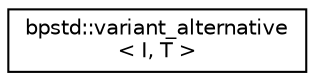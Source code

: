 digraph "Graphical Class Hierarchy"
{
 // LATEX_PDF_SIZE
  edge [fontname="Helvetica",fontsize="10",labelfontname="Helvetica",labelfontsize="10"];
  node [fontname="Helvetica",fontsize="10",shape=record];
  rankdir="LR";
  Node0 [label="bpstd::variant_alternative\l\< I, T \>",height=0.2,width=0.4,color="black", fillcolor="white", style="filled",URL="$d7/de4/structbpstd_1_1variant__alternative.html",tooltip="Helper variable template for extracting variant_size<T>::value."];
}

